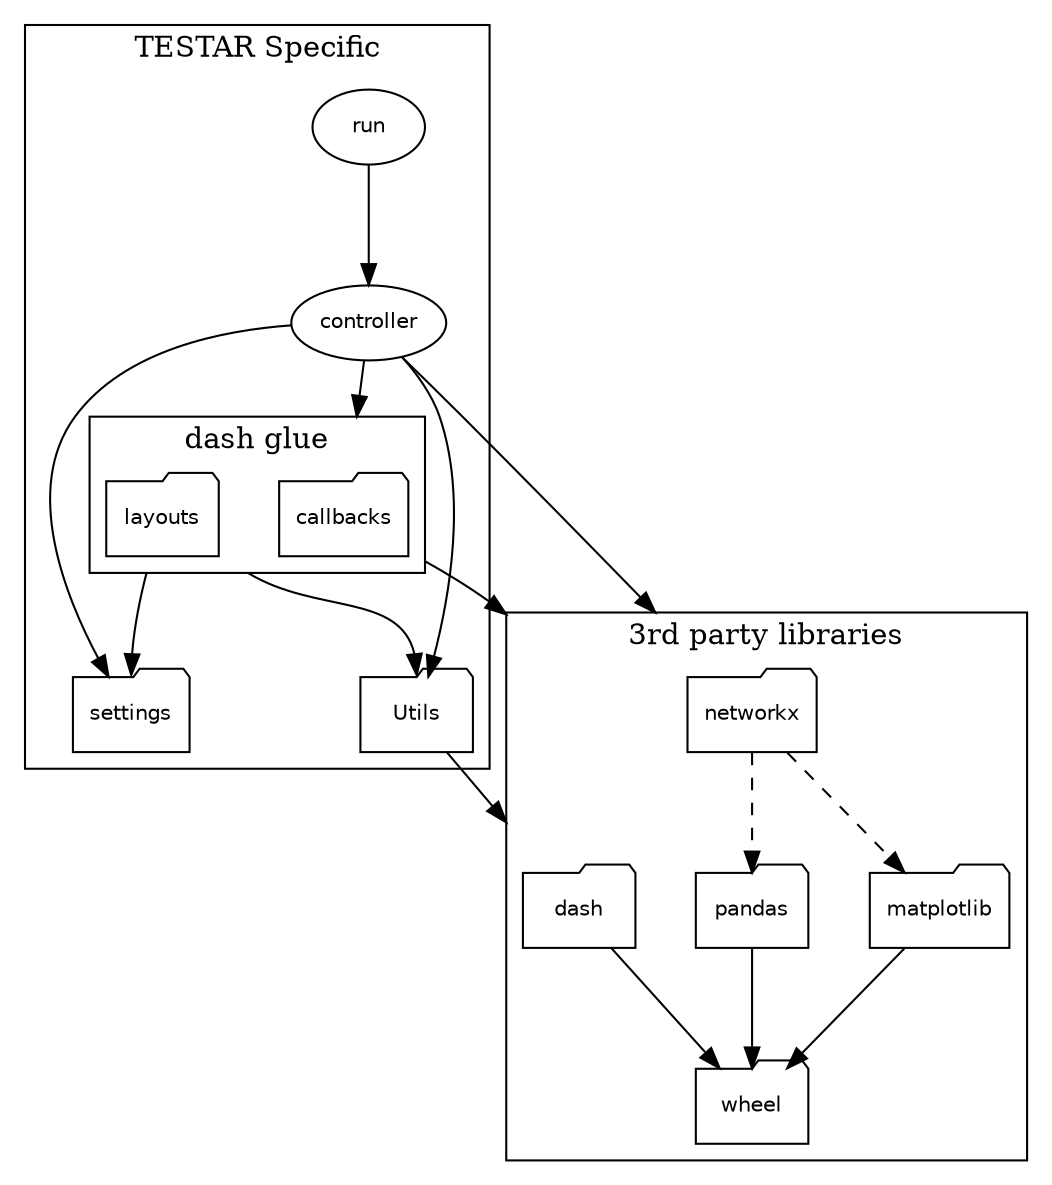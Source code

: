 digraph G {
    compound = true;


    rankdir = TB;
    node [shape = "folder",fontcolor = "#000000",fontname = Helvetica,fontsize = 10];
    nodesep = 0.4;
    ranksep = 0.8;
    edge [fillcolor = black];

    subgraph cluster_T {
    label = "TESTAR application";
    label = "TESTAR Specific";
    run [shape = ellipse];
    controller [shape = ellipse];

    {rank = same; run}
    {rank = same; controller}

    subgraph cluster_testar {

    label = "dash glue";
    callbacks;
    layouts;
    {rank = same; callbacks}
    {rank = same; layouts}
    };
    {rank = sink; settings; Utils}
    settings;
    Utils;
    }

    subgraph cluster_otherlibs {
     node [shape = "folder"];
    label = "3rd party libraries";
    networkx;
    matplotlib;
    wheel;
    pandas;
    dash;
{rank = same; matplotlib;pandas;dash}
 {rank = same;wheel  }
  //{rank= sink;dash}
    };
    run -> controller [lhead = cluster_Controller];
    controller -> networkx [lhead = cluster_otherlibs];
    controller -> callbacks [ltail = cluster_controller; lhead = cluster_testar];
    controller -> Utils [ltail = cluster_Controller];
    controller -> settings [ltail = cluster_Controller];
    layouts -> settings [headport = n; ltail = cluster_testar];
    layouts -> Utils [headport = n; ltail = cluster_testar];
    callbacks -> pandas [headport = n; ltail = cluster_testar,lhead = cluster_otherlibs];
    Utils -> dash [ lhead = cluster_otherlibs];
    networkx -> pandas[ style=dashed  ];
    networkx -> matplotlib[ style=dashed  ];
    pandas->wheel;
    dash->wheel;
    matplotlib->wheel;
}
